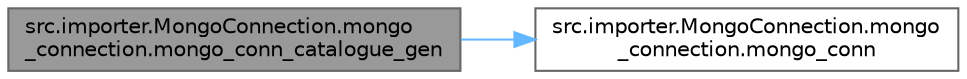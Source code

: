 digraph "src.importer.MongoConnection.mongo_connection.mongo_conn_catalogue_gen"
{
 // LATEX_PDF_SIZE
  bgcolor="transparent";
  edge [fontname=Helvetica,fontsize=10,labelfontname=Helvetica,labelfontsize=10];
  node [fontname=Helvetica,fontsize=10,shape=box,height=0.2,width=0.4];
  rankdir="LR";
  Node1 [id="Node000001",label="src.importer.MongoConnection.mongo\l_connection.mongo_conn_catalogue_gen",height=0.2,width=0.4,color="gray40", fillcolor="grey60", style="filled", fontcolor="black",tooltip=" "];
  Node1 -> Node2 [id="edge1_Node000001_Node000002",color="steelblue1",style="solid",tooltip=" "];
  Node2 [id="Node000002",label="src.importer.MongoConnection.mongo\l_connection.mongo_conn",height=0.2,width=0.4,color="grey40", fillcolor="white", style="filled",URL="$classsrc_1_1importer_1_1_mongo_connection_1_1mongo__connection.html#ada8a9a3e169718e9dc1b3bb51fba6bd8",tooltip=" "];
}
